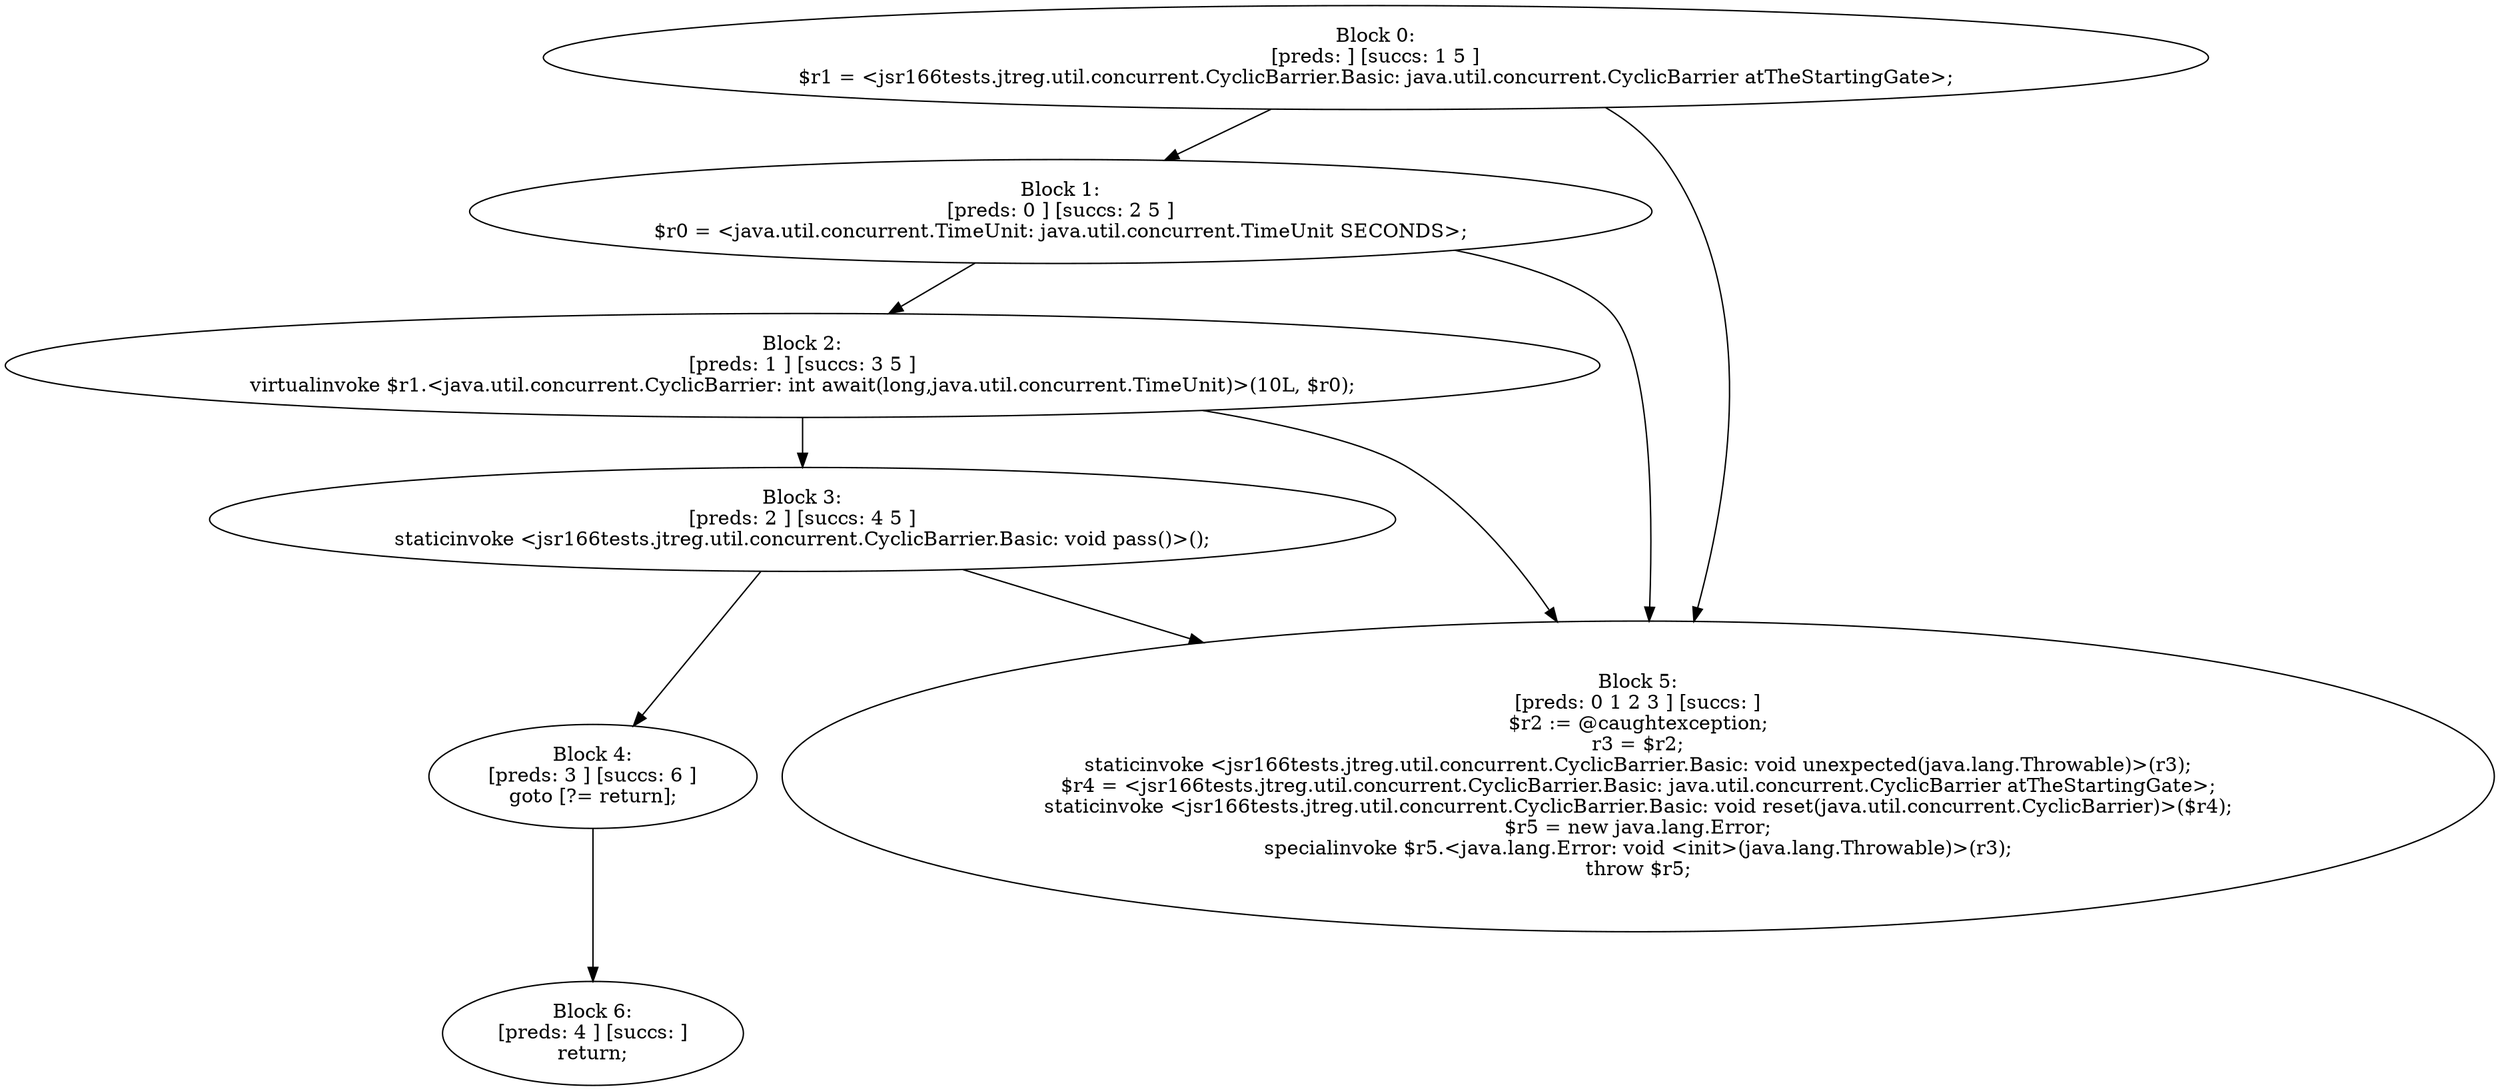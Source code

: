 digraph "unitGraph" {
    "Block 0:
[preds: ] [succs: 1 5 ]
$r1 = <jsr166tests.jtreg.util.concurrent.CyclicBarrier.Basic: java.util.concurrent.CyclicBarrier atTheStartingGate>;
"
    "Block 1:
[preds: 0 ] [succs: 2 5 ]
$r0 = <java.util.concurrent.TimeUnit: java.util.concurrent.TimeUnit SECONDS>;
"
    "Block 2:
[preds: 1 ] [succs: 3 5 ]
virtualinvoke $r1.<java.util.concurrent.CyclicBarrier: int await(long,java.util.concurrent.TimeUnit)>(10L, $r0);
"
    "Block 3:
[preds: 2 ] [succs: 4 5 ]
staticinvoke <jsr166tests.jtreg.util.concurrent.CyclicBarrier.Basic: void pass()>();
"
    "Block 4:
[preds: 3 ] [succs: 6 ]
goto [?= return];
"
    "Block 5:
[preds: 0 1 2 3 ] [succs: ]
$r2 := @caughtexception;
r3 = $r2;
staticinvoke <jsr166tests.jtreg.util.concurrent.CyclicBarrier.Basic: void unexpected(java.lang.Throwable)>(r3);
$r4 = <jsr166tests.jtreg.util.concurrent.CyclicBarrier.Basic: java.util.concurrent.CyclicBarrier atTheStartingGate>;
staticinvoke <jsr166tests.jtreg.util.concurrent.CyclicBarrier.Basic: void reset(java.util.concurrent.CyclicBarrier)>($r4);
$r5 = new java.lang.Error;
specialinvoke $r5.<java.lang.Error: void <init>(java.lang.Throwable)>(r3);
throw $r5;
"
    "Block 6:
[preds: 4 ] [succs: ]
return;
"
    "Block 0:
[preds: ] [succs: 1 5 ]
$r1 = <jsr166tests.jtreg.util.concurrent.CyclicBarrier.Basic: java.util.concurrent.CyclicBarrier atTheStartingGate>;
"->"Block 1:
[preds: 0 ] [succs: 2 5 ]
$r0 = <java.util.concurrent.TimeUnit: java.util.concurrent.TimeUnit SECONDS>;
";
    "Block 0:
[preds: ] [succs: 1 5 ]
$r1 = <jsr166tests.jtreg.util.concurrent.CyclicBarrier.Basic: java.util.concurrent.CyclicBarrier atTheStartingGate>;
"->"Block 5:
[preds: 0 1 2 3 ] [succs: ]
$r2 := @caughtexception;
r3 = $r2;
staticinvoke <jsr166tests.jtreg.util.concurrent.CyclicBarrier.Basic: void unexpected(java.lang.Throwable)>(r3);
$r4 = <jsr166tests.jtreg.util.concurrent.CyclicBarrier.Basic: java.util.concurrent.CyclicBarrier atTheStartingGate>;
staticinvoke <jsr166tests.jtreg.util.concurrent.CyclicBarrier.Basic: void reset(java.util.concurrent.CyclicBarrier)>($r4);
$r5 = new java.lang.Error;
specialinvoke $r5.<java.lang.Error: void <init>(java.lang.Throwable)>(r3);
throw $r5;
";
    "Block 1:
[preds: 0 ] [succs: 2 5 ]
$r0 = <java.util.concurrent.TimeUnit: java.util.concurrent.TimeUnit SECONDS>;
"->"Block 2:
[preds: 1 ] [succs: 3 5 ]
virtualinvoke $r1.<java.util.concurrent.CyclicBarrier: int await(long,java.util.concurrent.TimeUnit)>(10L, $r0);
";
    "Block 1:
[preds: 0 ] [succs: 2 5 ]
$r0 = <java.util.concurrent.TimeUnit: java.util.concurrent.TimeUnit SECONDS>;
"->"Block 5:
[preds: 0 1 2 3 ] [succs: ]
$r2 := @caughtexception;
r3 = $r2;
staticinvoke <jsr166tests.jtreg.util.concurrent.CyclicBarrier.Basic: void unexpected(java.lang.Throwable)>(r3);
$r4 = <jsr166tests.jtreg.util.concurrent.CyclicBarrier.Basic: java.util.concurrent.CyclicBarrier atTheStartingGate>;
staticinvoke <jsr166tests.jtreg.util.concurrent.CyclicBarrier.Basic: void reset(java.util.concurrent.CyclicBarrier)>($r4);
$r5 = new java.lang.Error;
specialinvoke $r5.<java.lang.Error: void <init>(java.lang.Throwable)>(r3);
throw $r5;
";
    "Block 2:
[preds: 1 ] [succs: 3 5 ]
virtualinvoke $r1.<java.util.concurrent.CyclicBarrier: int await(long,java.util.concurrent.TimeUnit)>(10L, $r0);
"->"Block 3:
[preds: 2 ] [succs: 4 5 ]
staticinvoke <jsr166tests.jtreg.util.concurrent.CyclicBarrier.Basic: void pass()>();
";
    "Block 2:
[preds: 1 ] [succs: 3 5 ]
virtualinvoke $r1.<java.util.concurrent.CyclicBarrier: int await(long,java.util.concurrent.TimeUnit)>(10L, $r0);
"->"Block 5:
[preds: 0 1 2 3 ] [succs: ]
$r2 := @caughtexception;
r3 = $r2;
staticinvoke <jsr166tests.jtreg.util.concurrent.CyclicBarrier.Basic: void unexpected(java.lang.Throwable)>(r3);
$r4 = <jsr166tests.jtreg.util.concurrent.CyclicBarrier.Basic: java.util.concurrent.CyclicBarrier atTheStartingGate>;
staticinvoke <jsr166tests.jtreg.util.concurrent.CyclicBarrier.Basic: void reset(java.util.concurrent.CyclicBarrier)>($r4);
$r5 = new java.lang.Error;
specialinvoke $r5.<java.lang.Error: void <init>(java.lang.Throwable)>(r3);
throw $r5;
";
    "Block 3:
[preds: 2 ] [succs: 4 5 ]
staticinvoke <jsr166tests.jtreg.util.concurrent.CyclicBarrier.Basic: void pass()>();
"->"Block 4:
[preds: 3 ] [succs: 6 ]
goto [?= return];
";
    "Block 3:
[preds: 2 ] [succs: 4 5 ]
staticinvoke <jsr166tests.jtreg.util.concurrent.CyclicBarrier.Basic: void pass()>();
"->"Block 5:
[preds: 0 1 2 3 ] [succs: ]
$r2 := @caughtexception;
r3 = $r2;
staticinvoke <jsr166tests.jtreg.util.concurrent.CyclicBarrier.Basic: void unexpected(java.lang.Throwable)>(r3);
$r4 = <jsr166tests.jtreg.util.concurrent.CyclicBarrier.Basic: java.util.concurrent.CyclicBarrier atTheStartingGate>;
staticinvoke <jsr166tests.jtreg.util.concurrent.CyclicBarrier.Basic: void reset(java.util.concurrent.CyclicBarrier)>($r4);
$r5 = new java.lang.Error;
specialinvoke $r5.<java.lang.Error: void <init>(java.lang.Throwable)>(r3);
throw $r5;
";
    "Block 4:
[preds: 3 ] [succs: 6 ]
goto [?= return];
"->"Block 6:
[preds: 4 ] [succs: ]
return;
";
}
